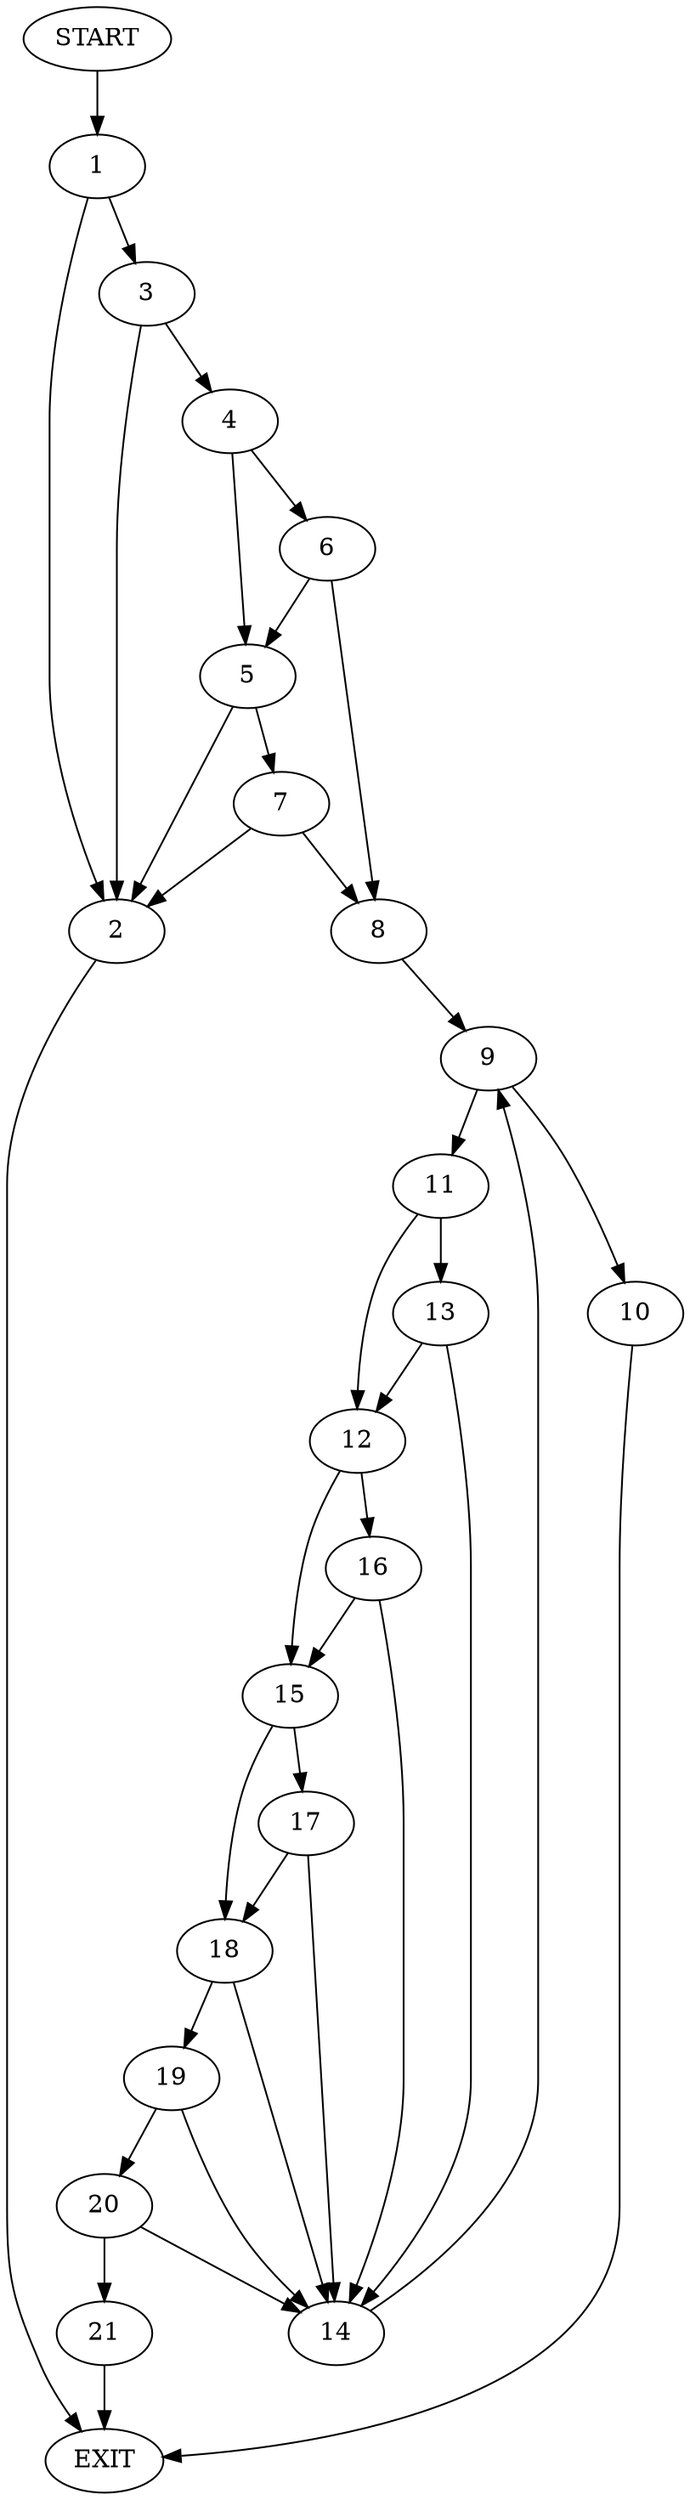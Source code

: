 digraph {
0 [label="START"]
22 [label="EXIT"]
0 -> 1
1 -> 2
1 -> 3
2 -> 22
3 -> 2
3 -> 4
4 -> 5
4 -> 6
5 -> 2
5 -> 7
6 -> 5
6 -> 8
8 -> 9
7 -> 2
7 -> 8
9 -> 10
9 -> 11
11 -> 12
11 -> 13
10 -> 22
13 -> 14
13 -> 12
12 -> 15
12 -> 16
14 -> 9
15 -> 17
15 -> 18
16 -> 15
16 -> 14
17 -> 18
17 -> 14
18 -> 14
18 -> 19
19 -> 20
19 -> 14
20 -> 21
20 -> 14
21 -> 22
}
